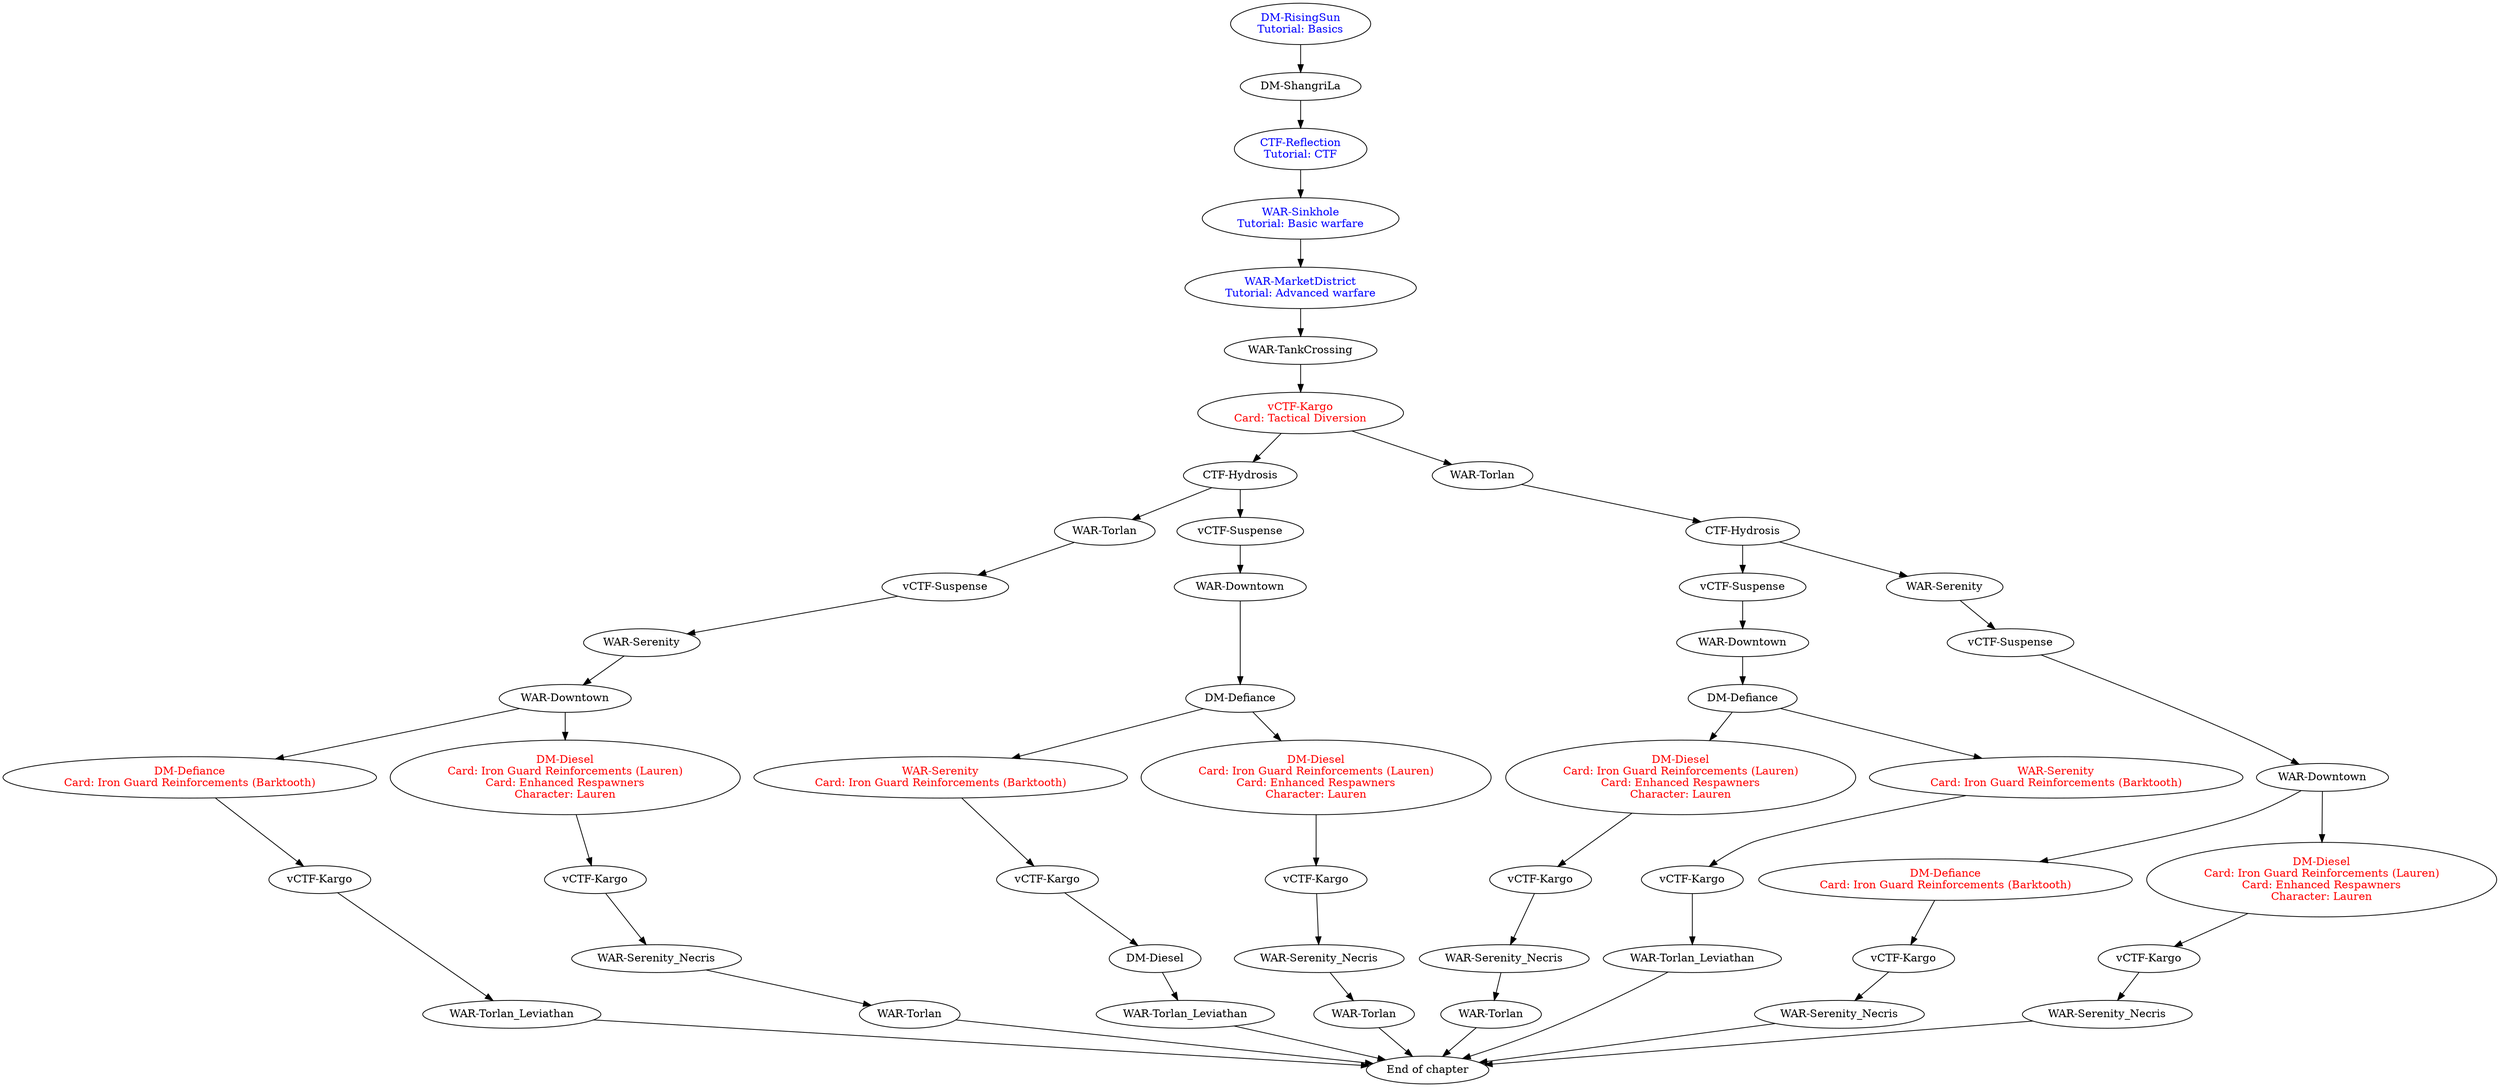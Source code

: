 digraph act2 {
    risingSun [label="DM-RisingSun\nTutorial: Basics", fontcolor="blue"]
    risingSun -> shangriLa

    shangriLa [label="DM-ShangriLa"]
    shangriLa -> reflection
    
    reflection [label="CTF-Reflection\nTutorial: CTF", fontcolor="blue"]
    reflection -> sinkhole
    
    sinkhole [label="WAR-Sinkhole\nTutorial: Basic warfare", fontcolor="blue"]
    sinkhole -> marketDistrict
    
    marketDistrict [label="WAR-MarketDistrict\nTutorial: Advanced warfare", fontcolor="blue"]
    marketDistrict -> tankCrossing
    
    tankCrossing [label="WAR-TankCrossing"]
    tankCrossing -> map6
    
    map6 [label="vCTF-Kargo\nCard: Tactical Diversion", fontcolor="red"]
    map6 -> {route21 route22}
    
    route21 [label="CTF-Hydrosis"]
    route21 -> {route212 route211}
    
    route212 [label="WAR-Torlan"]
    route212 -> map15
    
    map15 [label="vCTF-Suspense"]
    map15 -> map16
    
    map16 [label="WAR-Serenity"]
    map16 -> map17
    
    map17 [label="WAR-Downtown"]
    map17 -> {route2121 route2122}
    
    route2121 [label="DM-Defiance\nCard: Iron Guard Reinforcements (Barktooth)", fontcolor="red"]
    route2121 -> map19
        
    map19 [label="vCTF-Kargo"]
    map19 -> map20
    
    map20 [label="WAR-Torlan_Leviathan"]
    map20 -> end
    
    route2122 [label="DM-Diesel\nCard: Iron Guard Reinforcements (Lauren)\nCard: Enhanced Respawners\nCharacter: Lauren", fontcolor="red"]
    route2122 -> map40
    
    map40 [label="vCTF-Kargo"]
    map40 -> map41
    
    map41 [label="WAR-Serenity_Necris"]
    map41 -> map42
    
    map42 [label="WAR-Torlan"]
    map42 -> end
    
    route211 [label="vCTF-Suspense"]
    route211 -> map7
    
    map7 [label="WAR-Downtown"]
    map7 -> map1
    
    map1 [label="DM-Defiance"]
    map1 -> {route2111 route2112}
    
    route2111 [label="WAR-Serenity\nCard: Iron Guard Reinforcements (Barktooth)", fontcolor="red"]
    route2111 -> map9
    
    map9 [label="vCTF-Kargo"]
    map9 -> map10
    
    map10 [label="DM-Diesel"]
    map10 -> map11
    
    map11 [label="WAR-Torlan_Leviathan"]
    map11 -> end
    
    route2112 [label="DM-Diesel\nCard: Iron Guard Reinforcements (Lauren)\nCard: Enhanced Respawners\nCharacter: Lauren", fontcolor="red"]
    route2112 -> map12
    
    map12 [label="vCTF-Kargo"]
    map12 -> map13
    
    map13 [label="WAR-Serenity_Necris"]
    map13 -> map14
    
    map14 [label="WAR-Torlan"]
    map14 -> end
    
    route22 [label="WAR-Torlan"]
    route22 -> map21
    
    map21 [label="CTF-Hydrosis"]
    map21 -> {route221 route222}
    
    route221 [label="vCTF-Suspense"]
    route221 -> map22
    
    map22 [label="WAR-Downtown"]
    map22 -> map23
    
    map23 [label="DM-Defiance"]
    map23 -> {route2212 route2211}
    
    route2212 [label="DM-Diesel\nCard: Iron Guard Reinforcements (Lauren)\nCard: Enhanced Respawners\nCharacter: Lauren", fontcolor="red"]
    route2212 -> map50
    
    map50 [label="vCTF-Kargo"]
    map50 -> map51
    
    map51 [label="WAR-Serenity_Necris"]
    map51 -> map52
    
    map52 [label="WAR-Torlan"]
    map52 -> end
    
    route2211 [label="WAR-Serenity\nCard: Iron Guard Reinforcements (Barktooth)", fontcolor="red"]
    route2211 -> map24
    
    map24 [label="vCTF-Kargo"]
    map24 -> map25
    
    map25 [label="WAR-Torlan_Leviathan"]
    map25 -> end
    
    route222 [label="WAR-Serenity"]
    route222 -> map26
    
    map26 [label="vCTF-Suspense"]
    map26 -> map27
    
    map27 [label="WAR-Downtown"]
    map27 -> {route2221 route2222}
    
    route2221 [label="DM-Defiance\nCard: Iron Guard Reinforcements (Barktooth)", fontcolor="red"]
    route2221 -> map28
    
    map28 [label="vCTF-Kargo"]
    map28 -> map29
    
    map29 [label="WAR-Serenity_Necris"]
    map29 -> end
    
    route2222 [label="DM-Diesel\nCard: Iron Guard Reinforcements (Lauren)\nCard: Enhanced Respawners\nCharacter: Lauren", fontcolor="red"]
    route2222 -> map30
    
    map30 [label="vCTF-Kargo"]
    map30 -> map31
    
    map31 [label="WAR-Serenity_Necris"]
    map31 -> end
    
    end [label="End of chapter"]
}